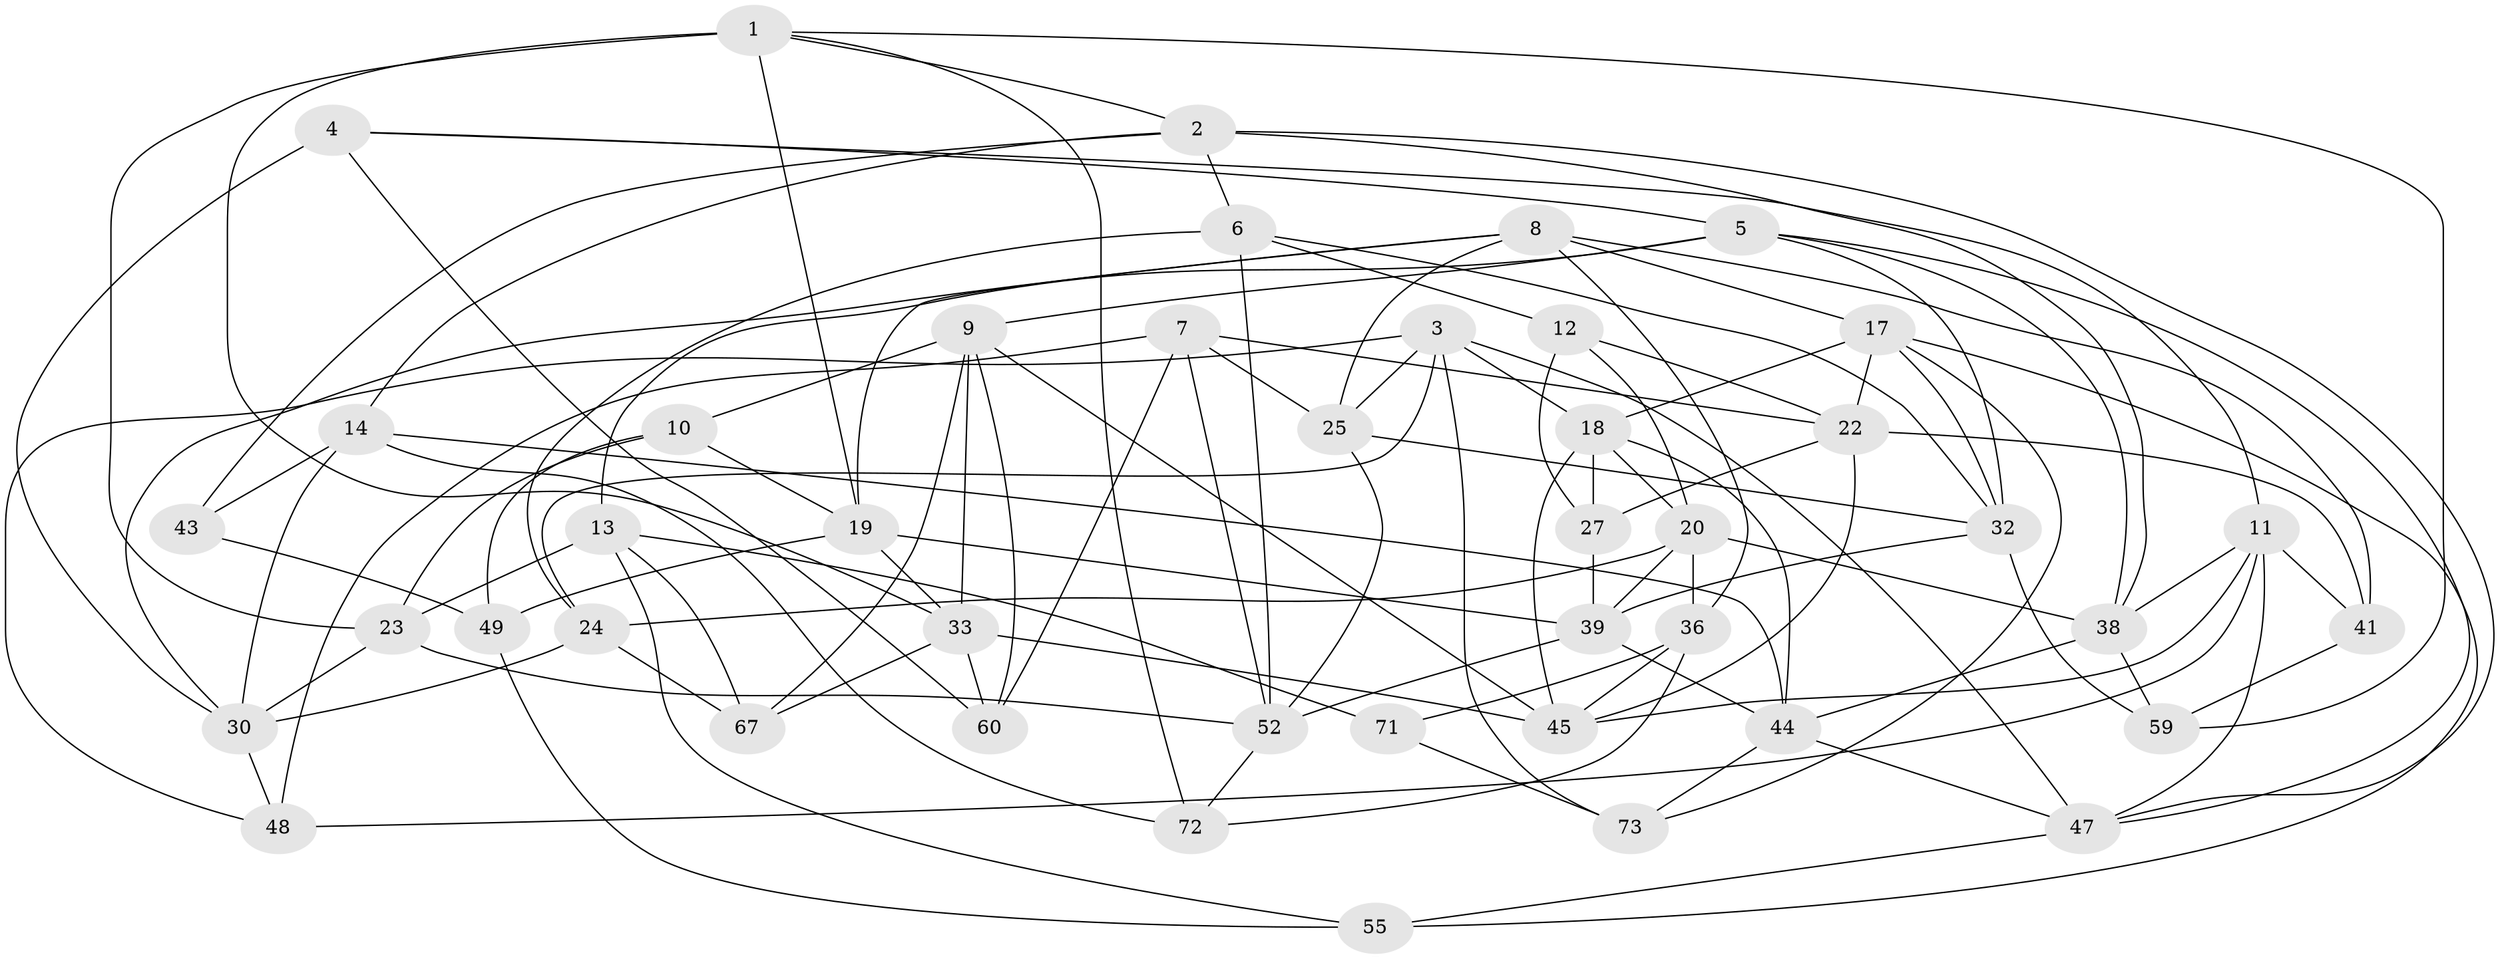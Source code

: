 // Generated by graph-tools (version 1.1) at 2025/24/03/03/25 07:24:27]
// undirected, 44 vertices, 112 edges
graph export_dot {
graph [start="1"]
  node [color=gray90,style=filled];
  1 [super="+15"];
  2 [super="+16"];
  3 [super="+40"];
  4;
  5 [super="+37"];
  6 [super="+26"];
  7 [super="+35"];
  8 [super="+31"];
  9 [super="+68"];
  10;
  11 [super="+65"];
  12;
  13 [super="+50"];
  14 [super="+21"];
  17 [super="+51"];
  18 [super="+46"];
  19 [super="+57"];
  20 [super="+29"];
  22 [super="+28"];
  23 [super="+56"];
  24 [super="+53"];
  25 [super="+66"];
  27;
  30 [super="+34"];
  32 [super="+70"];
  33 [super="+63"];
  36 [super="+42"];
  38 [super="+58"];
  39 [super="+69"];
  41;
  43;
  44 [super="+61"];
  45 [super="+54"];
  47 [super="+64"];
  48;
  49;
  52 [super="+62"];
  55;
  59;
  60;
  67;
  71;
  72;
  73;
  1 -- 72;
  1 -- 33;
  1 -- 19;
  1 -- 2;
  1 -- 59;
  1 -- 23;
  2 -- 38;
  2 -- 43;
  2 -- 6;
  2 -- 14;
  2 -- 47;
  3 -- 48;
  3 -- 73;
  3 -- 25;
  3 -- 24;
  3 -- 18;
  3 -- 47;
  4 -- 60;
  4 -- 5;
  4 -- 30;
  4 -- 11;
  5 -- 13;
  5 -- 32;
  5 -- 9;
  5 -- 38;
  5 -- 47;
  6 -- 12;
  6 -- 24 [weight=2];
  6 -- 32;
  6 -- 52;
  7 -- 60;
  7 -- 52;
  7 -- 48;
  7 -- 25 [weight=2];
  7 -- 22;
  8 -- 41;
  8 -- 30;
  8 -- 36;
  8 -- 19;
  8 -- 17;
  8 -- 25;
  9 -- 60;
  9 -- 45;
  9 -- 33;
  9 -- 10;
  9 -- 67;
  10 -- 49;
  10 -- 19;
  10 -- 23;
  11 -- 48;
  11 -- 38;
  11 -- 47;
  11 -- 41;
  11 -- 45;
  12 -- 27;
  12 -- 22;
  12 -- 20;
  13 -- 23 [weight=2];
  13 -- 67;
  13 -- 55;
  13 -- 71;
  14 -- 43 [weight=2];
  14 -- 72;
  14 -- 30;
  14 -- 44;
  17 -- 22;
  17 -- 55;
  17 -- 32;
  17 -- 18;
  17 -- 73;
  18 -- 44;
  18 -- 27;
  18 -- 20;
  18 -- 45;
  19 -- 39;
  19 -- 33;
  19 -- 49;
  20 -- 24;
  20 -- 38;
  20 -- 39;
  20 -- 36;
  22 -- 45;
  22 -- 41;
  22 -- 27;
  23 -- 52;
  23 -- 30;
  24 -- 30;
  24 -- 67;
  25 -- 52;
  25 -- 32;
  27 -- 39;
  30 -- 48;
  32 -- 59;
  32 -- 39;
  33 -- 67;
  33 -- 60;
  33 -- 45;
  36 -- 71 [weight=2];
  36 -- 72;
  36 -- 45;
  38 -- 59;
  38 -- 44;
  39 -- 44;
  39 -- 52;
  41 -- 59;
  43 -- 49;
  44 -- 47;
  44 -- 73;
  47 -- 55;
  49 -- 55;
  52 -- 72;
  71 -- 73;
}
